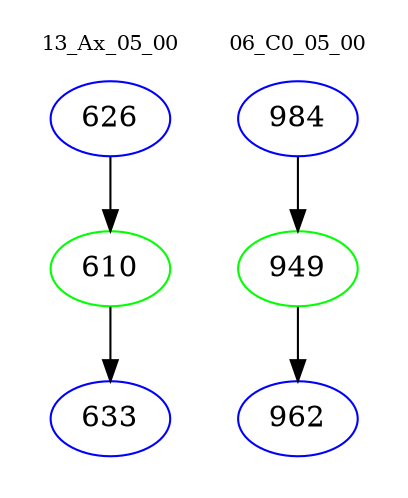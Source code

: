 digraph{
subgraph cluster_0 {
color = white
label = "13_Ax_05_00";
fontsize=10;
T0_626 [label="626", color="blue"]
T0_626 -> T0_610 [color="black"]
T0_610 [label="610", color="green"]
T0_610 -> T0_633 [color="black"]
T0_633 [label="633", color="blue"]
}
subgraph cluster_1 {
color = white
label = "06_C0_05_00";
fontsize=10;
T1_984 [label="984", color="blue"]
T1_984 -> T1_949 [color="black"]
T1_949 [label="949", color="green"]
T1_949 -> T1_962 [color="black"]
T1_962 [label="962", color="blue"]
}
}
